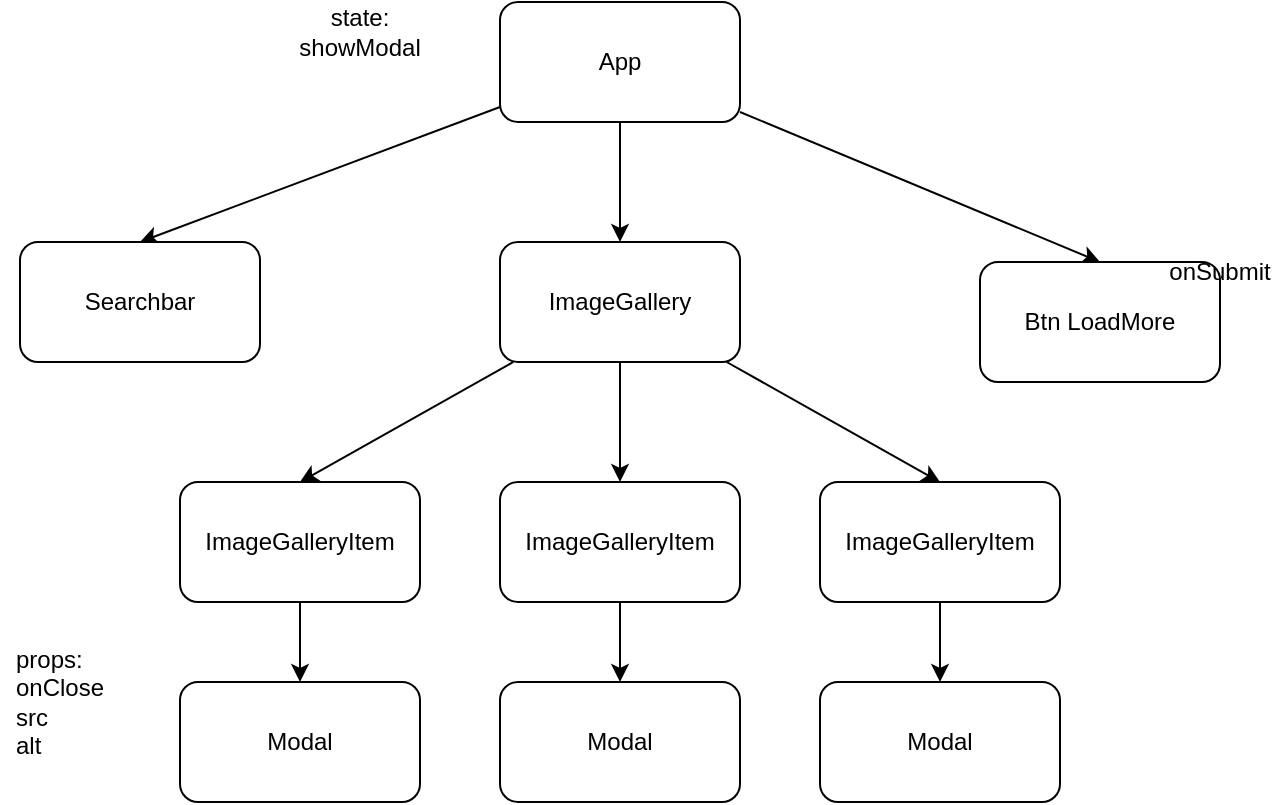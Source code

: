<mxfile>
    <diagram id="fEmULhhQfQnoaY1KrLqQ" name="Page-1">
        <mxGraphModel dx="570" dy="885" grid="1" gridSize="10" guides="1" tooltips="1" connect="1" arrows="1" fold="1" page="1" pageScale="1" pageWidth="850" pageHeight="1100" math="0" shadow="0">
            <root>
                <mxCell id="0"/>
                <mxCell id="1" parent="0"/>
                <mxCell id="12" style="edgeStyle=none;html=1;entryX=0.5;entryY=0;entryDx=0;entryDy=0;" parent="1" source="2" target="3" edge="1">
                    <mxGeometry relative="1" as="geometry"/>
                </mxCell>
                <mxCell id="22" style="edgeStyle=none;html=1;" parent="1" source="2" target="4" edge="1">
                    <mxGeometry relative="1" as="geometry"/>
                </mxCell>
                <mxCell id="23" style="edgeStyle=none;html=1;entryX=0.5;entryY=0;entryDx=0;entryDy=0;" edge="1" parent="1" source="2" target="9">
                    <mxGeometry relative="1" as="geometry"/>
                </mxCell>
                <mxCell id="2" value="App" style="rounded=1;whiteSpace=wrap;html=1;" parent="1" vertex="1">
                    <mxGeometry x="360" y="20" width="120" height="60" as="geometry"/>
                </mxCell>
                <mxCell id="3" value="Searchbar" style="rounded=1;whiteSpace=wrap;html=1;" parent="1" vertex="1">
                    <mxGeometry x="120" y="140" width="120" height="60" as="geometry"/>
                </mxCell>
                <mxCell id="14" style="edgeStyle=none;html=1;entryX=0.5;entryY=0;entryDx=0;entryDy=0;" parent="1" source="4" target="5" edge="1">
                    <mxGeometry relative="1" as="geometry"/>
                </mxCell>
                <mxCell id="15" style="edgeStyle=none;html=1;entryX=0.5;entryY=0;entryDx=0;entryDy=0;" parent="1" source="4" target="6" edge="1">
                    <mxGeometry relative="1" as="geometry"/>
                </mxCell>
                <mxCell id="16" style="edgeStyle=none;html=1;entryX=0.5;entryY=0;entryDx=0;entryDy=0;" parent="1" source="4" target="7" edge="1">
                    <mxGeometry relative="1" as="geometry"/>
                </mxCell>
                <mxCell id="4" value="ImageGallery" style="rounded=1;whiteSpace=wrap;html=1;" parent="1" vertex="1">
                    <mxGeometry x="360" y="140" width="120" height="60" as="geometry"/>
                </mxCell>
                <mxCell id="27" style="edgeStyle=none;html=1;entryX=0.5;entryY=0;entryDx=0;entryDy=0;" edge="1" parent="1" source="5" target="25">
                    <mxGeometry relative="1" as="geometry"/>
                </mxCell>
                <mxCell id="5" value="ImageGalleryItem" style="rounded=1;whiteSpace=wrap;html=1;" parent="1" vertex="1">
                    <mxGeometry x="360" y="260" width="120" height="60" as="geometry"/>
                </mxCell>
                <mxCell id="24" style="edgeStyle=none;html=1;" edge="1" parent="1" source="6" target="8">
                    <mxGeometry relative="1" as="geometry"/>
                </mxCell>
                <mxCell id="6" value="ImageGalleryItem" style="rounded=1;whiteSpace=wrap;html=1;" parent="1" vertex="1">
                    <mxGeometry x="200" y="260" width="120" height="60" as="geometry"/>
                </mxCell>
                <mxCell id="28" style="edgeStyle=none;html=1;entryX=0.5;entryY=0;entryDx=0;entryDy=0;" edge="1" parent="1" source="7" target="26">
                    <mxGeometry relative="1" as="geometry"/>
                </mxCell>
                <mxCell id="7" value="ImageGalleryItem" style="rounded=1;whiteSpace=wrap;html=1;" parent="1" vertex="1">
                    <mxGeometry x="520" y="260" width="120" height="60" as="geometry"/>
                </mxCell>
                <mxCell id="8" value="Modal" style="rounded=1;whiteSpace=wrap;html=1;" parent="1" vertex="1">
                    <mxGeometry x="200" y="360" width="120" height="60" as="geometry"/>
                </mxCell>
                <mxCell id="9" value="Btn LoadMore" style="rounded=1;whiteSpace=wrap;html=1;" parent="1" vertex="1">
                    <mxGeometry x="600" y="150" width="120" height="60" as="geometry"/>
                </mxCell>
                <mxCell id="18" value="onSubmit" style="text;html=1;strokeColor=none;fillColor=none;align=center;verticalAlign=middle;whiteSpace=wrap;rounded=0;" parent="1" vertex="1">
                    <mxGeometry x="690" y="140" width="60" height="30" as="geometry"/>
                </mxCell>
                <mxCell id="19" value="&lt;div style=&quot;text-align: left;&quot;&gt;&lt;span style=&quot;background-color: initial;&quot;&gt;props:&lt;/span&gt;&lt;/div&gt;&lt;div style=&quot;text-align: left;&quot;&gt;&lt;span style=&quot;background-color: initial;&quot;&gt;onClose&lt;/span&gt;&lt;/div&gt;&lt;div style=&quot;text-align: left;&quot;&gt;&lt;span style=&quot;background-color: initial;&quot;&gt;src&lt;/span&gt;&lt;/div&gt;&lt;div style=&quot;text-align: left;&quot;&gt;&lt;span style=&quot;background-color: initial;&quot;&gt;alt&lt;/span&gt;&lt;/div&gt;" style="text;html=1;strokeColor=none;fillColor=none;align=center;verticalAlign=middle;whiteSpace=wrap;rounded=0;" parent="1" vertex="1">
                    <mxGeometry x="110" y="340" width="60" height="60" as="geometry"/>
                </mxCell>
                <mxCell id="21" value="state:&lt;br&gt;showModal" style="text;html=1;strokeColor=none;fillColor=none;align=center;verticalAlign=middle;whiteSpace=wrap;rounded=0;" parent="1" vertex="1">
                    <mxGeometry x="260" y="20" width="60" height="30" as="geometry"/>
                </mxCell>
                <mxCell id="25" value="Modal" style="rounded=1;whiteSpace=wrap;html=1;" vertex="1" parent="1">
                    <mxGeometry x="360" y="360" width="120" height="60" as="geometry"/>
                </mxCell>
                <mxCell id="26" value="Modal" style="rounded=1;whiteSpace=wrap;html=1;" vertex="1" parent="1">
                    <mxGeometry x="520" y="360" width="120" height="60" as="geometry"/>
                </mxCell>
            </root>
        </mxGraphModel>
    </diagram>
</mxfile>